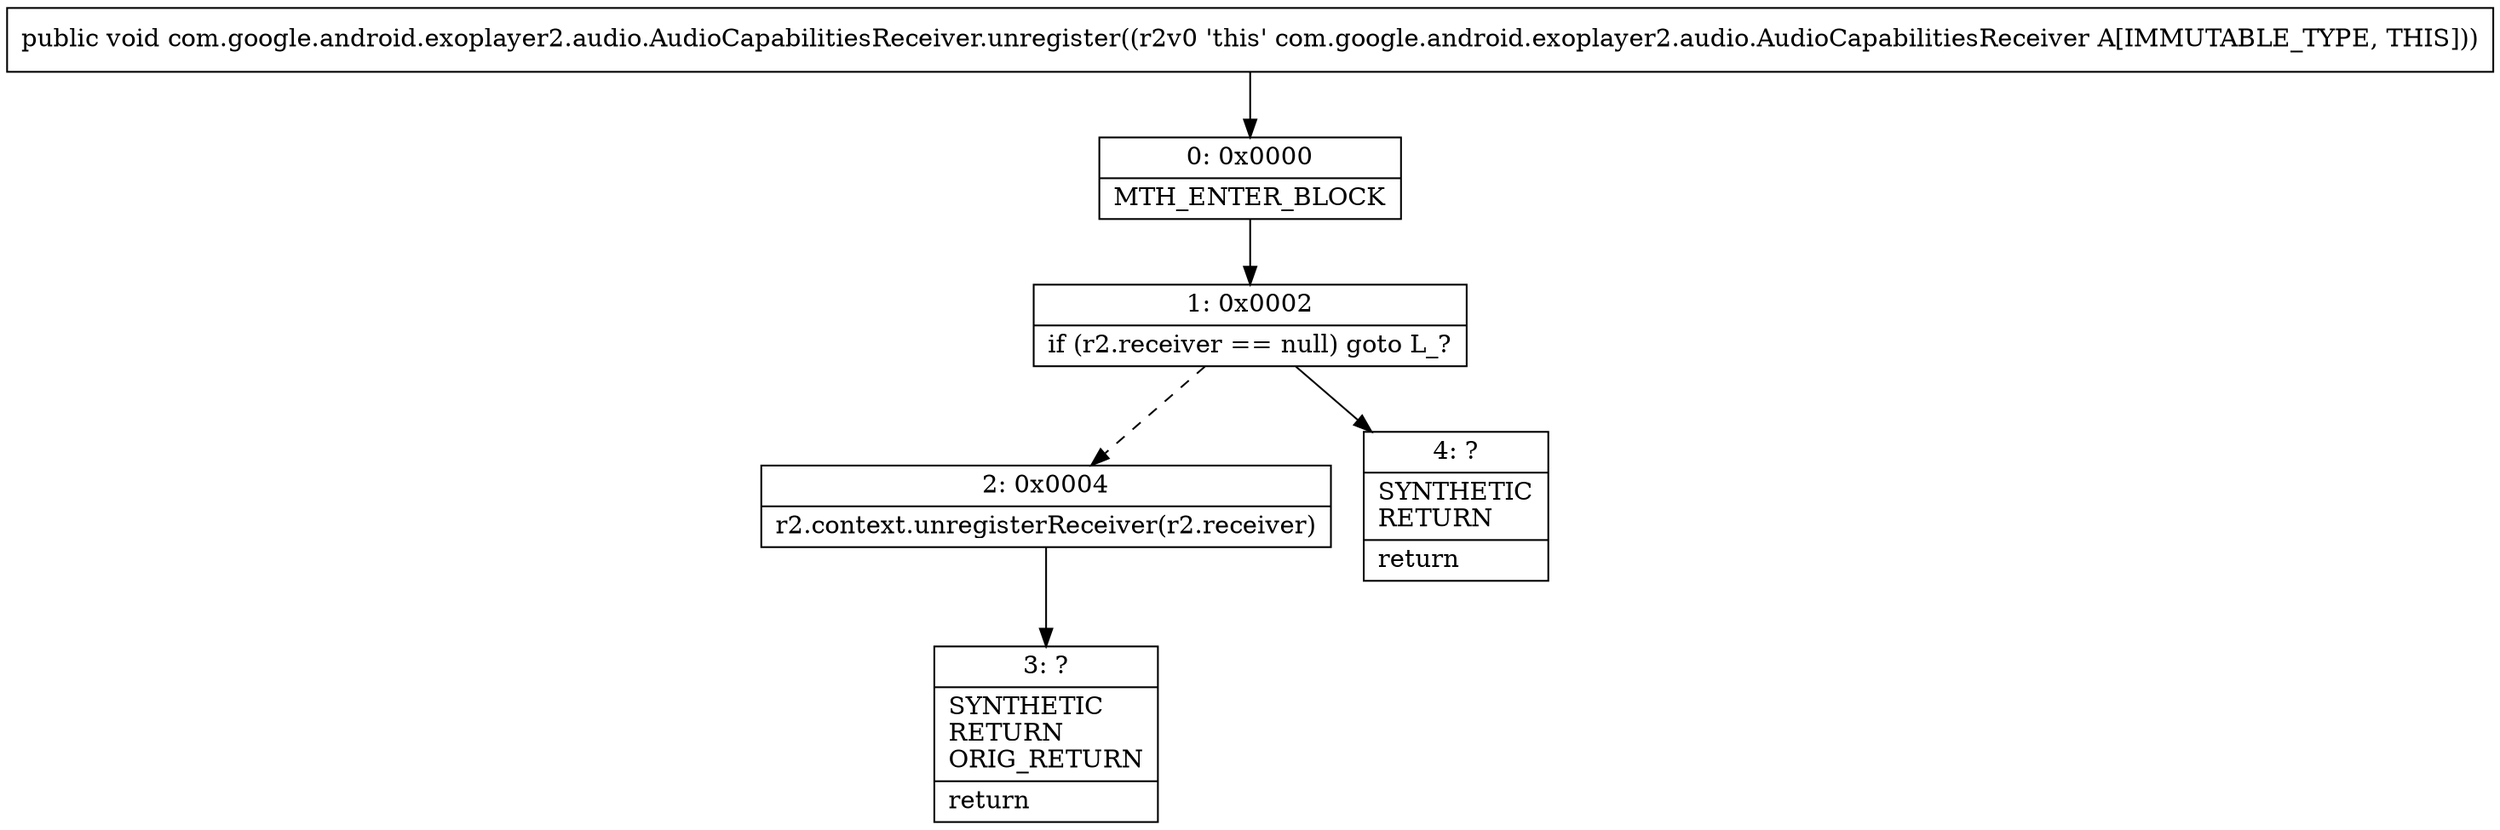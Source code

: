 digraph "CFG forcom.google.android.exoplayer2.audio.AudioCapabilitiesReceiver.unregister()V" {
Node_0 [shape=record,label="{0\:\ 0x0000|MTH_ENTER_BLOCK\l}"];
Node_1 [shape=record,label="{1\:\ 0x0002|if (r2.receiver == null) goto L_?\l}"];
Node_2 [shape=record,label="{2\:\ 0x0004|r2.context.unregisterReceiver(r2.receiver)\l}"];
Node_3 [shape=record,label="{3\:\ ?|SYNTHETIC\lRETURN\lORIG_RETURN\l|return\l}"];
Node_4 [shape=record,label="{4\:\ ?|SYNTHETIC\lRETURN\l|return\l}"];
MethodNode[shape=record,label="{public void com.google.android.exoplayer2.audio.AudioCapabilitiesReceiver.unregister((r2v0 'this' com.google.android.exoplayer2.audio.AudioCapabilitiesReceiver A[IMMUTABLE_TYPE, THIS])) }"];
MethodNode -> Node_0;
Node_0 -> Node_1;
Node_1 -> Node_2[style=dashed];
Node_1 -> Node_4;
Node_2 -> Node_3;
}

